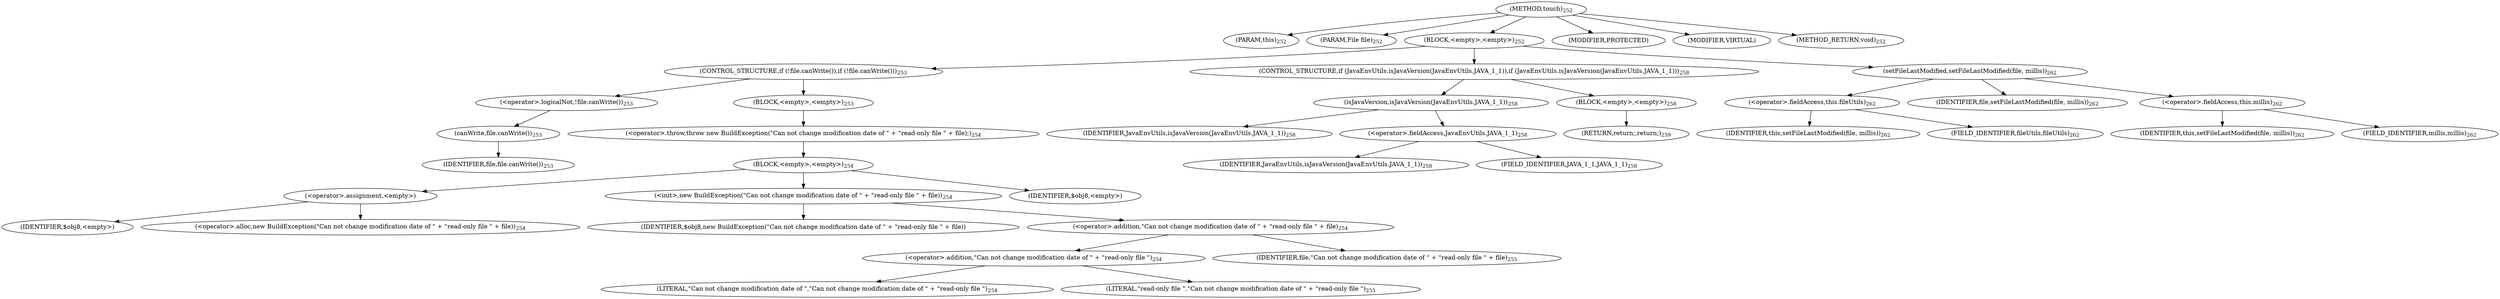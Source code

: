 digraph "touch" {  
"489" [label = <(METHOD,touch)<SUB>252</SUB>> ]
"490" [label = <(PARAM,this)<SUB>252</SUB>> ]
"491" [label = <(PARAM,File file)<SUB>252</SUB>> ]
"492" [label = <(BLOCK,&lt;empty&gt;,&lt;empty&gt;)<SUB>252</SUB>> ]
"493" [label = <(CONTROL_STRUCTURE,if (!file.canWrite()),if (!file.canWrite()))<SUB>253</SUB>> ]
"494" [label = <(&lt;operator&gt;.logicalNot,!file.canWrite())<SUB>253</SUB>> ]
"495" [label = <(canWrite,file.canWrite())<SUB>253</SUB>> ]
"496" [label = <(IDENTIFIER,file,file.canWrite())<SUB>253</SUB>> ]
"497" [label = <(BLOCK,&lt;empty&gt;,&lt;empty&gt;)<SUB>253</SUB>> ]
"498" [label = <(&lt;operator&gt;.throw,throw new BuildException(&quot;Can not change modification date of &quot; + &quot;read-only file &quot; + file);)<SUB>254</SUB>> ]
"499" [label = <(BLOCK,&lt;empty&gt;,&lt;empty&gt;)<SUB>254</SUB>> ]
"500" [label = <(&lt;operator&gt;.assignment,&lt;empty&gt;)> ]
"501" [label = <(IDENTIFIER,$obj8,&lt;empty&gt;)> ]
"502" [label = <(&lt;operator&gt;.alloc,new BuildException(&quot;Can not change modification date of &quot; + &quot;read-only file &quot; + file))<SUB>254</SUB>> ]
"503" [label = <(&lt;init&gt;,new BuildException(&quot;Can not change modification date of &quot; + &quot;read-only file &quot; + file))<SUB>254</SUB>> ]
"504" [label = <(IDENTIFIER,$obj8,new BuildException(&quot;Can not change modification date of &quot; + &quot;read-only file &quot; + file))> ]
"505" [label = <(&lt;operator&gt;.addition,&quot;Can not change modification date of &quot; + &quot;read-only file &quot; + file)<SUB>254</SUB>> ]
"506" [label = <(&lt;operator&gt;.addition,&quot;Can not change modification date of &quot; + &quot;read-only file &quot;)<SUB>254</SUB>> ]
"507" [label = <(LITERAL,&quot;Can not change modification date of &quot;,&quot;Can not change modification date of &quot; + &quot;read-only file &quot;)<SUB>254</SUB>> ]
"508" [label = <(LITERAL,&quot;read-only file &quot;,&quot;Can not change modification date of &quot; + &quot;read-only file &quot;)<SUB>255</SUB>> ]
"509" [label = <(IDENTIFIER,file,&quot;Can not change modification date of &quot; + &quot;read-only file &quot; + file)<SUB>255</SUB>> ]
"510" [label = <(IDENTIFIER,$obj8,&lt;empty&gt;)> ]
"511" [label = <(CONTROL_STRUCTURE,if (JavaEnvUtils.isJavaVersion(JavaEnvUtils.JAVA_1_1)),if (JavaEnvUtils.isJavaVersion(JavaEnvUtils.JAVA_1_1)))<SUB>258</SUB>> ]
"512" [label = <(isJavaVersion,isJavaVersion(JavaEnvUtils.JAVA_1_1))<SUB>258</SUB>> ]
"513" [label = <(IDENTIFIER,JavaEnvUtils,isJavaVersion(JavaEnvUtils.JAVA_1_1))<SUB>258</SUB>> ]
"514" [label = <(&lt;operator&gt;.fieldAccess,JavaEnvUtils.JAVA_1_1)<SUB>258</SUB>> ]
"515" [label = <(IDENTIFIER,JavaEnvUtils,isJavaVersion(JavaEnvUtils.JAVA_1_1))<SUB>258</SUB>> ]
"516" [label = <(FIELD_IDENTIFIER,JAVA_1_1,JAVA_1_1)<SUB>258</SUB>> ]
"517" [label = <(BLOCK,&lt;empty&gt;,&lt;empty&gt;)<SUB>258</SUB>> ]
"518" [label = <(RETURN,return;,return;)<SUB>259</SUB>> ]
"519" [label = <(setFileLastModified,setFileLastModified(file, millis))<SUB>262</SUB>> ]
"520" [label = <(&lt;operator&gt;.fieldAccess,this.fileUtils)<SUB>262</SUB>> ]
"521" [label = <(IDENTIFIER,this,setFileLastModified(file, millis))<SUB>262</SUB>> ]
"522" [label = <(FIELD_IDENTIFIER,fileUtils,fileUtils)<SUB>262</SUB>> ]
"523" [label = <(IDENTIFIER,file,setFileLastModified(file, millis))<SUB>262</SUB>> ]
"524" [label = <(&lt;operator&gt;.fieldAccess,this.millis)<SUB>262</SUB>> ]
"525" [label = <(IDENTIFIER,this,setFileLastModified(file, millis))<SUB>262</SUB>> ]
"526" [label = <(FIELD_IDENTIFIER,millis,millis)<SUB>262</SUB>> ]
"527" [label = <(MODIFIER,PROTECTED)> ]
"528" [label = <(MODIFIER,VIRTUAL)> ]
"529" [label = <(METHOD_RETURN,void)<SUB>252</SUB>> ]
  "489" -> "490" 
  "489" -> "491" 
  "489" -> "492" 
  "489" -> "527" 
  "489" -> "528" 
  "489" -> "529" 
  "492" -> "493" 
  "492" -> "511" 
  "492" -> "519" 
  "493" -> "494" 
  "493" -> "497" 
  "494" -> "495" 
  "495" -> "496" 
  "497" -> "498" 
  "498" -> "499" 
  "499" -> "500" 
  "499" -> "503" 
  "499" -> "510" 
  "500" -> "501" 
  "500" -> "502" 
  "503" -> "504" 
  "503" -> "505" 
  "505" -> "506" 
  "505" -> "509" 
  "506" -> "507" 
  "506" -> "508" 
  "511" -> "512" 
  "511" -> "517" 
  "512" -> "513" 
  "512" -> "514" 
  "514" -> "515" 
  "514" -> "516" 
  "517" -> "518" 
  "519" -> "520" 
  "519" -> "523" 
  "519" -> "524" 
  "520" -> "521" 
  "520" -> "522" 
  "524" -> "525" 
  "524" -> "526" 
}
